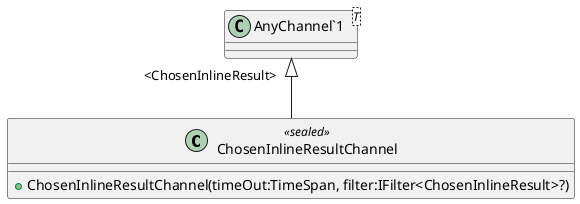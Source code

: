 @startuml
class ChosenInlineResultChannel <<sealed>> {
    + ChosenInlineResultChannel(timeOut:TimeSpan, filter:IFilter<ChosenInlineResult>?)
}
class "AnyChannel`1"<T> {
}
"AnyChannel`1" "<ChosenInlineResult>" <|-- ChosenInlineResultChannel
@enduml
